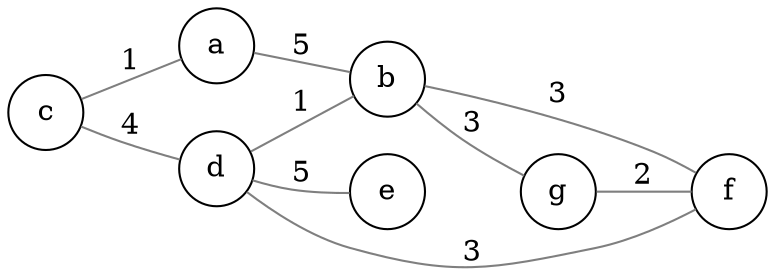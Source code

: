 digraph g
{
    rankdir=LR;
    node[shape=circle, fixedsize=true];
    a; b;c;d;e;f;g;

    node[shape=circle,penwidth=3];

    edge [dir=forward,penwidth=3];

    edge [dir=none,penwidth=1,color=gray50];
    c -> a [label=1];
    d -> b [label=1];
    g -> f [label=2];
    d -> f [label=3];
    b -> f [label=3];
    b -> g [label=3];
    c -> d [label=4];
    a -> b [label=5];
    d -> e [label=5];
}
